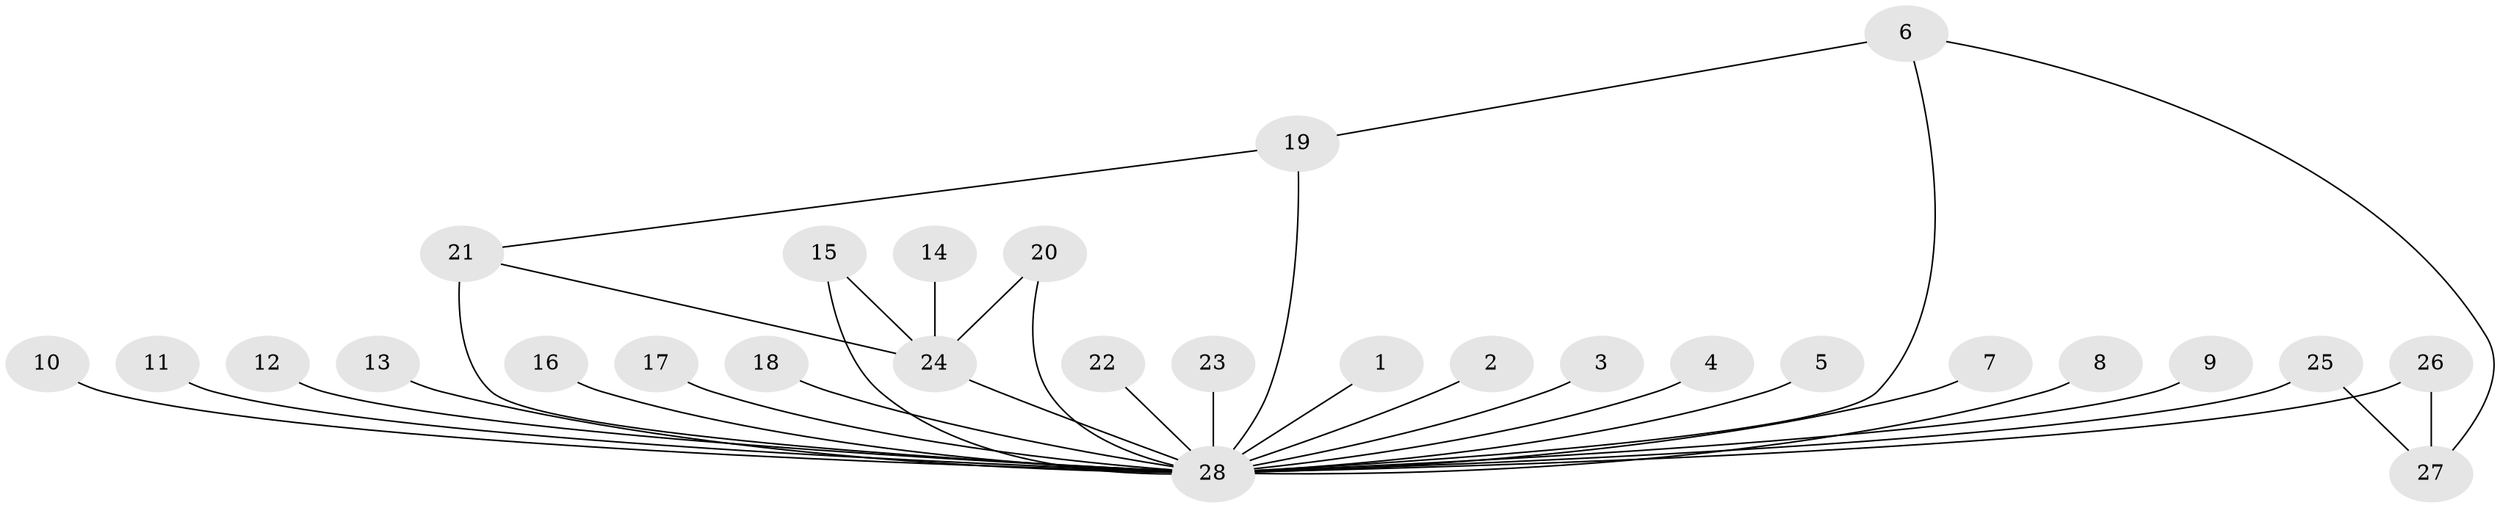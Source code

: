 // original degree distribution, {1: 0.5178571428571429, 36: 0.017857142857142856, 2: 0.25, 3: 0.10714285714285714, 4: 0.05357142857142857, 7: 0.017857142857142856, 5: 0.03571428571428571}
// Generated by graph-tools (version 1.1) at 2025/01/03/09/25 03:01:52]
// undirected, 28 vertices, 34 edges
graph export_dot {
graph [start="1"]
  node [color=gray90,style=filled];
  1;
  2;
  3;
  4;
  5;
  6;
  7;
  8;
  9;
  10;
  11;
  12;
  13;
  14;
  15;
  16;
  17;
  18;
  19;
  20;
  21;
  22;
  23;
  24;
  25;
  26;
  27;
  28;
  1 -- 28 [weight=1.0];
  2 -- 28 [weight=1.0];
  3 -- 28 [weight=1.0];
  4 -- 28 [weight=1.0];
  5 -- 28 [weight=1.0];
  6 -- 19 [weight=1.0];
  6 -- 27 [weight=1.0];
  6 -- 28 [weight=1.0];
  7 -- 28 [weight=1.0];
  8 -- 28 [weight=1.0];
  9 -- 28 [weight=1.0];
  10 -- 28 [weight=1.0];
  11 -- 28 [weight=1.0];
  12 -- 28 [weight=1.0];
  13 -- 28 [weight=1.0];
  14 -- 24 [weight=1.0];
  15 -- 24 [weight=1.0];
  15 -- 28 [weight=1.0];
  16 -- 28 [weight=1.0];
  17 -- 28 [weight=1.0];
  18 -- 28 [weight=1.0];
  19 -- 21 [weight=1.0];
  19 -- 28 [weight=1.0];
  20 -- 24 [weight=1.0];
  20 -- 28 [weight=1.0];
  21 -- 24 [weight=1.0];
  21 -- 28 [weight=3.0];
  22 -- 28 [weight=1.0];
  23 -- 28 [weight=2.0];
  24 -- 28 [weight=1.0];
  25 -- 27 [weight=1.0];
  25 -- 28 [weight=2.0];
  26 -- 27 [weight=1.0];
  26 -- 28 [weight=1.0];
}
